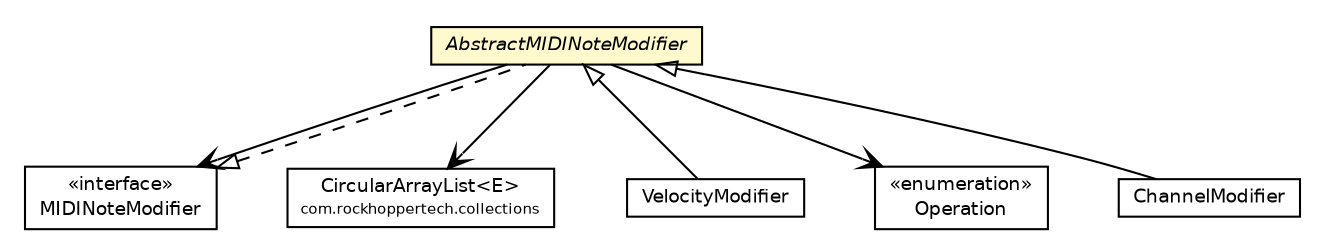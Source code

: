 #!/usr/local/bin/dot
#
# Class diagram 
# Generated by UMLGraph version R5_6-24-gf6e263 (http://www.umlgraph.org/)
#

digraph G {
	edge [fontname="Helvetica",fontsize=10,labelfontname="Helvetica",labelfontsize=10];
	node [fontname="Helvetica",fontsize=10,shape=plaintext];
	nodesep=0.25;
	ranksep=0.5;
	// com.rockhoppertech.collections.CircularArrayList<E>
	c1420 [label=<<table title="com.rockhoppertech.collections.CircularArrayList" border="0" cellborder="1" cellspacing="0" cellpadding="2" port="p" href="../../collections/CircularArrayList.html">
		<tr><td><table border="0" cellspacing="0" cellpadding="1">
<tr><td align="center" balign="center"> CircularArrayList&lt;E&gt; </td></tr>
<tr><td align="center" balign="center"><font point-size="7.0"> com.rockhoppertech.collections </font></td></tr>
		</table></td></tr>
		</table>>, URL="../../collections/CircularArrayList.html", fontname="Helvetica", fontcolor="black", fontsize=9.0];
	// com.rockhoppertech.music.modifiers.VelocityModifier
	c1487 [label=<<table title="com.rockhoppertech.music.modifiers.VelocityModifier" border="0" cellborder="1" cellspacing="0" cellpadding="2" port="p" href="./VelocityModifier.html">
		<tr><td><table border="0" cellspacing="0" cellpadding="1">
<tr><td align="center" balign="center"> VelocityModifier </td></tr>
		</table></td></tr>
		</table>>, URL="./VelocityModifier.html", fontname="Helvetica", fontcolor="black", fontsize=9.0];
	// com.rockhoppertech.music.modifiers.Modifier.Operation
	c1494 [label=<<table title="com.rockhoppertech.music.modifiers.Modifier.Operation" border="0" cellborder="1" cellspacing="0" cellpadding="2" port="p" href="./Modifier.Operation.html">
		<tr><td><table border="0" cellspacing="0" cellpadding="1">
<tr><td align="center" balign="center"> &#171;enumeration&#187; </td></tr>
<tr><td align="center" balign="center"> Operation </td></tr>
		</table></td></tr>
		</table>>, URL="./Modifier.Operation.html", fontname="Helvetica", fontcolor="black", fontsize=9.0];
	// com.rockhoppertech.music.modifiers.MIDINoteModifier
	c1495 [label=<<table title="com.rockhoppertech.music.modifiers.MIDINoteModifier" border="0" cellborder="1" cellspacing="0" cellpadding="2" port="p" href="./MIDINoteModifier.html">
		<tr><td><table border="0" cellspacing="0" cellpadding="1">
<tr><td align="center" balign="center"> &#171;interface&#187; </td></tr>
<tr><td align="center" balign="center"> MIDINoteModifier </td></tr>
		</table></td></tr>
		</table>>, URL="./MIDINoteModifier.html", fontname="Helvetica", fontcolor="black", fontsize=9.0];
	// com.rockhoppertech.music.modifiers.ChannelModifier
	c1498 [label=<<table title="com.rockhoppertech.music.modifiers.ChannelModifier" border="0" cellborder="1" cellspacing="0" cellpadding="2" port="p" href="./ChannelModifier.html">
		<tr><td><table border="0" cellspacing="0" cellpadding="1">
<tr><td align="center" balign="center"> ChannelModifier </td></tr>
		</table></td></tr>
		</table>>, URL="./ChannelModifier.html", fontname="Helvetica", fontcolor="black", fontsize=9.0];
	// com.rockhoppertech.music.modifiers.AbstractMIDINoteModifier
	c1501 [label=<<table title="com.rockhoppertech.music.modifiers.AbstractMIDINoteModifier" border="0" cellborder="1" cellspacing="0" cellpadding="2" port="p" bgcolor="lemonChiffon" href="./AbstractMIDINoteModifier.html">
		<tr><td><table border="0" cellspacing="0" cellpadding="1">
<tr><td align="center" balign="center"><font face="Helvetica-Oblique"> AbstractMIDINoteModifier </font></td></tr>
		</table></td></tr>
		</table>>, URL="./AbstractMIDINoteModifier.html", fontname="Helvetica", fontcolor="black", fontsize=9.0];
	//com.rockhoppertech.music.modifiers.VelocityModifier extends com.rockhoppertech.music.modifiers.AbstractMIDINoteModifier
	c1501:p -> c1487:p [dir=back,arrowtail=empty];
	//com.rockhoppertech.music.modifiers.ChannelModifier extends com.rockhoppertech.music.modifiers.AbstractMIDINoteModifier
	c1501:p -> c1498:p [dir=back,arrowtail=empty];
	//com.rockhoppertech.music.modifiers.AbstractMIDINoteModifier implements com.rockhoppertech.music.modifiers.MIDINoteModifier
	c1495:p -> c1501:p [dir=back,arrowtail=empty,style=dashed];
	// com.rockhoppertech.music.modifiers.AbstractMIDINoteModifier NAVASSOC com.rockhoppertech.collections.CircularArrayList<E>
	c1501:p -> c1420:p [taillabel="", label="", headlabel="", fontname="Helvetica", fontcolor="black", fontsize=10.0, color="black", arrowhead=open];
	// com.rockhoppertech.music.modifiers.AbstractMIDINoteModifier NAVASSOC com.rockhoppertech.music.modifiers.Modifier.Operation
	c1501:p -> c1494:p [taillabel="", label="", headlabel="", fontname="Helvetica", fontcolor="black", fontsize=10.0, color="black", arrowhead=open];
	// com.rockhoppertech.music.modifiers.AbstractMIDINoteModifier NAVASSOC com.rockhoppertech.music.modifiers.MIDINoteModifier
	c1501:p -> c1495:p [taillabel="", label="", headlabel="", fontname="Helvetica", fontcolor="black", fontsize=10.0, color="black", arrowhead=open];
}

